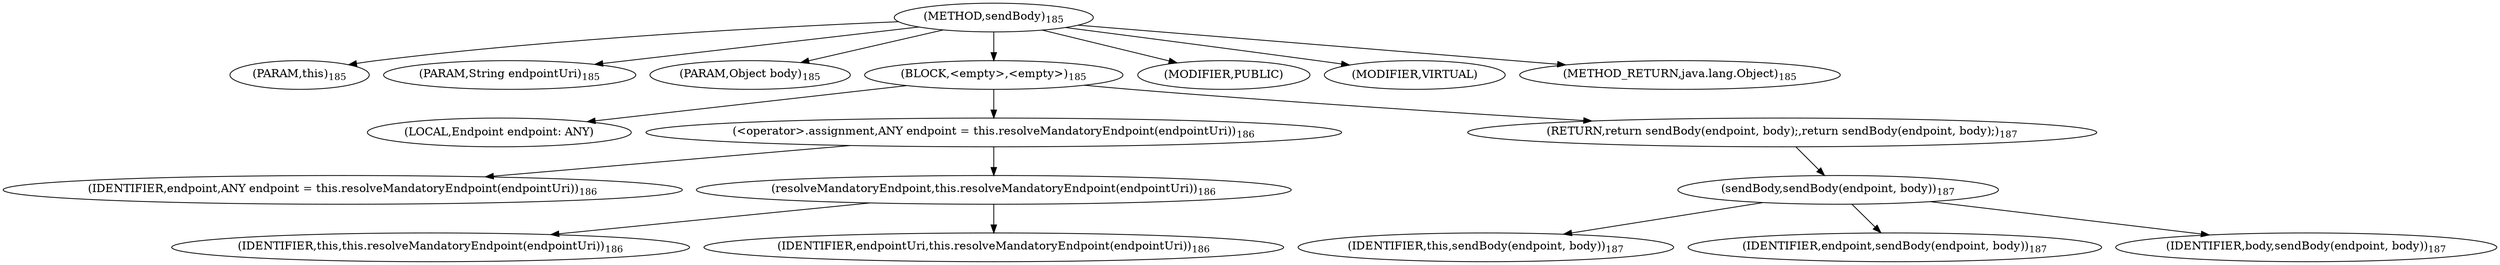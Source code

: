 digraph "sendBody" {  
"361" [label = <(METHOD,sendBody)<SUB>185</SUB>> ]
"29" [label = <(PARAM,this)<SUB>185</SUB>> ]
"362" [label = <(PARAM,String endpointUri)<SUB>185</SUB>> ]
"363" [label = <(PARAM,Object body)<SUB>185</SUB>> ]
"364" [label = <(BLOCK,&lt;empty&gt;,&lt;empty&gt;)<SUB>185</SUB>> ]
"365" [label = <(LOCAL,Endpoint endpoint: ANY)> ]
"366" [label = <(&lt;operator&gt;.assignment,ANY endpoint = this.resolveMandatoryEndpoint(endpointUri))<SUB>186</SUB>> ]
"367" [label = <(IDENTIFIER,endpoint,ANY endpoint = this.resolveMandatoryEndpoint(endpointUri))<SUB>186</SUB>> ]
"368" [label = <(resolveMandatoryEndpoint,this.resolveMandatoryEndpoint(endpointUri))<SUB>186</SUB>> ]
"28" [label = <(IDENTIFIER,this,this.resolveMandatoryEndpoint(endpointUri))<SUB>186</SUB>> ]
"369" [label = <(IDENTIFIER,endpointUri,this.resolveMandatoryEndpoint(endpointUri))<SUB>186</SUB>> ]
"370" [label = <(RETURN,return sendBody(endpoint, body);,return sendBody(endpoint, body);)<SUB>187</SUB>> ]
"371" [label = <(sendBody,sendBody(endpoint, body))<SUB>187</SUB>> ]
"30" [label = <(IDENTIFIER,this,sendBody(endpoint, body))<SUB>187</SUB>> ]
"372" [label = <(IDENTIFIER,endpoint,sendBody(endpoint, body))<SUB>187</SUB>> ]
"373" [label = <(IDENTIFIER,body,sendBody(endpoint, body))<SUB>187</SUB>> ]
"374" [label = <(MODIFIER,PUBLIC)> ]
"375" [label = <(MODIFIER,VIRTUAL)> ]
"376" [label = <(METHOD_RETURN,java.lang.Object)<SUB>185</SUB>> ]
  "361" -> "29" 
  "361" -> "362" 
  "361" -> "363" 
  "361" -> "364" 
  "361" -> "374" 
  "361" -> "375" 
  "361" -> "376" 
  "364" -> "365" 
  "364" -> "366" 
  "364" -> "370" 
  "366" -> "367" 
  "366" -> "368" 
  "368" -> "28" 
  "368" -> "369" 
  "370" -> "371" 
  "371" -> "30" 
  "371" -> "372" 
  "371" -> "373" 
}
